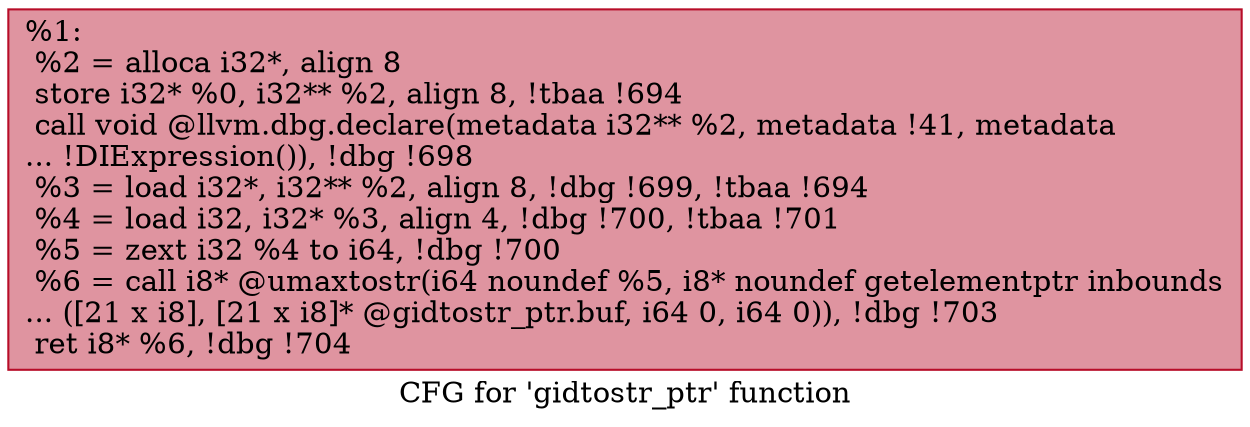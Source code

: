 digraph "CFG for 'gidtostr_ptr' function" {
	label="CFG for 'gidtostr_ptr' function";

	Node0x24afb50 [shape=record,color="#b70d28ff", style=filled, fillcolor="#b70d2870",label="{%1:\l  %2 = alloca i32*, align 8\l  store i32* %0, i32** %2, align 8, !tbaa !694\l  call void @llvm.dbg.declare(metadata i32** %2, metadata !41, metadata\l... !DIExpression()), !dbg !698\l  %3 = load i32*, i32** %2, align 8, !dbg !699, !tbaa !694\l  %4 = load i32, i32* %3, align 4, !dbg !700, !tbaa !701\l  %5 = zext i32 %4 to i64, !dbg !700\l  %6 = call i8* @umaxtostr(i64 noundef %5, i8* noundef getelementptr inbounds\l... ([21 x i8], [21 x i8]* @gidtostr_ptr.buf, i64 0, i64 0)), !dbg !703\l  ret i8* %6, !dbg !704\l}"];
}
